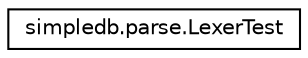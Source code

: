 digraph "Graphical Class Hierarchy"
{
  edge [fontname="Helvetica",fontsize="10",labelfontname="Helvetica",labelfontsize="10"];
  node [fontname="Helvetica",fontsize="10",shape=record];
  rankdir="LR";
  Node0 [label="simpledb.parse.LexerTest",height=0.2,width=0.4,color="black", fillcolor="white", style="filled",URL="$classsimpledb_1_1parse_1_1LexerTest.html"];
}
